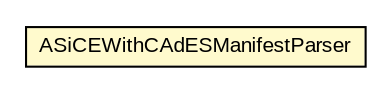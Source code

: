 #!/usr/local/bin/dot
#
# Class diagram 
# Generated by UMLGraph version R5_6-24-gf6e263 (http://www.umlgraph.org/)
#

digraph G {
	edge [fontname="arial",fontsize=10,labelfontname="arial",labelfontsize=10];
	node [fontname="arial",fontsize=10,shape=plaintext];
	nodesep=0.25;
	ranksep=0.5;
	// eu.europa.esig.dss.asic.validation.ASiCEWithCAdESManifestParser
	c105838 [label=<<table title="eu.europa.esig.dss.asic.validation.ASiCEWithCAdESManifestParser" border="0" cellborder="1" cellspacing="0" cellpadding="2" port="p" bgcolor="lemonChiffon" href="./ASiCEWithCAdESManifestParser.html">
		<tr><td><table border="0" cellspacing="0" cellpadding="1">
<tr><td align="center" balign="center"> ASiCEWithCAdESManifestParser </td></tr>
		</table></td></tr>
		</table>>, URL="./ASiCEWithCAdESManifestParser.html", fontname="arial", fontcolor="black", fontsize=10.0];
}


